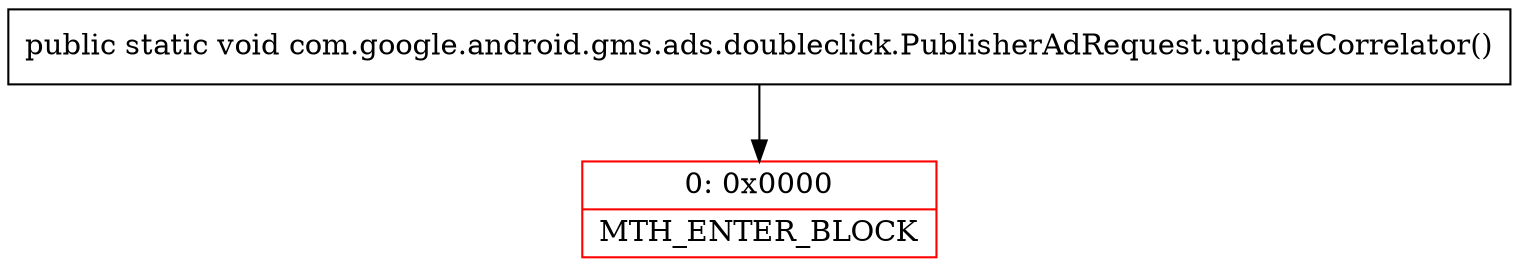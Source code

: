 digraph "CFG forcom.google.android.gms.ads.doubleclick.PublisherAdRequest.updateCorrelator()V" {
subgraph cluster_Region_1008786521 {
label = "R(0)";
node [shape=record,color=blue];
}
Node_0 [shape=record,color=red,label="{0\:\ 0x0000|MTH_ENTER_BLOCK\l}"];
MethodNode[shape=record,label="{public static void com.google.android.gms.ads.doubleclick.PublisherAdRequest.updateCorrelator() }"];
MethodNode -> Node_0;
}

